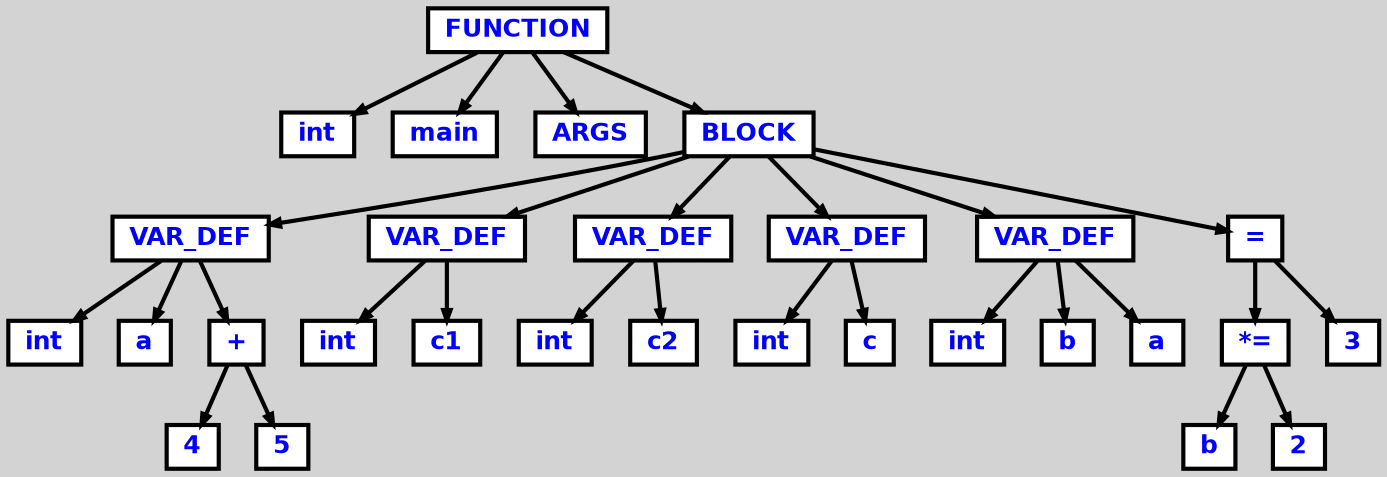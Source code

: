 digraph {

	ordering=out;
	ranksep=.4;
	bgcolor="lightgrey"; node [shape=box, fixedsize=false, fontsize=12, fontname="Helvetica-bold", fontcolor="blue"
		width=.25, height=.25, color="black", fillcolor="white", style="filled, solid, bold"];
	edge [arrowsize=.5, color="black", style="bold"]

  n0 [label="FUNCTION"];
  n1 [label="int"];
  n2 [label="main"];
  n3 [label="ARGS"];
  n4 [label="BLOCK"];
  n4 [label="BLOCK"];
  n5 [label="VAR_DEF"];
  n5 [label="VAR_DEF"];
  n6 [label="int"];
  n7 [label="a"];
  n8 [label="+"];
  n8 [label="+"];
  n9 [label="4"];
  n10 [label="5"];
  n11 [label="VAR_DEF"];
  n11 [label="VAR_DEF"];
  n12 [label="int"];
  n13 [label="c1"];
  n14 [label="VAR_DEF"];
  n14 [label="VAR_DEF"];
  n15 [label="int"];
  n16 [label="c2"];
  n17 [label="VAR_DEF"];
  n17 [label="VAR_DEF"];
  n18 [label="int"];
  n19 [label="c"];
  n20 [label="VAR_DEF"];
  n20 [label="VAR_DEF"];
  n21 [label="int"];
  n22 [label="b"];
  n23 [label="a"];
  n24 [label="="];
  n24 [label="="];
  n25 [label="*="];
  n25 [label="*="];
  n26 [label="b"];
  n27 [label="2"];
  n28 [label="3"];

  n0 -> n1 // "FUNCTION" -> "int"
  n0 -> n2 // "FUNCTION" -> "main"
  n0 -> n3 // "FUNCTION" -> "ARGS"
  n0 -> n4 // "FUNCTION" -> "BLOCK"
  n4 -> n5 // "BLOCK" -> "VAR_DEF"
  n5 -> n6 // "VAR_DEF" -> "int"
  n5 -> n7 // "VAR_DEF" -> "a"
  n5 -> n8 // "VAR_DEF" -> "+"
  n8 -> n9 // "+" -> "4"
  n8 -> n10 // "+" -> "5"
  n4 -> n11 // "BLOCK" -> "VAR_DEF"
  n11 -> n12 // "VAR_DEF" -> "int"
  n11 -> n13 // "VAR_DEF" -> "c1"
  n4 -> n14 // "BLOCK" -> "VAR_DEF"
  n14 -> n15 // "VAR_DEF" -> "int"
  n14 -> n16 // "VAR_DEF" -> "c2"
  n4 -> n17 // "BLOCK" -> "VAR_DEF"
  n17 -> n18 // "VAR_DEF" -> "int"
  n17 -> n19 // "VAR_DEF" -> "c"
  n4 -> n20 // "BLOCK" -> "VAR_DEF"
  n20 -> n21 // "VAR_DEF" -> "int"
  n20 -> n22 // "VAR_DEF" -> "b"
  n20 -> n23 // "VAR_DEF" -> "a"
  n4 -> n24 // "BLOCK" -> "="
  n24 -> n25 // "=" -> "*="
  n25 -> n26 // "*=" -> "b"
  n25 -> n27 // "*=" -> "2"
  n24 -> n28 // "=" -> "3"

}
